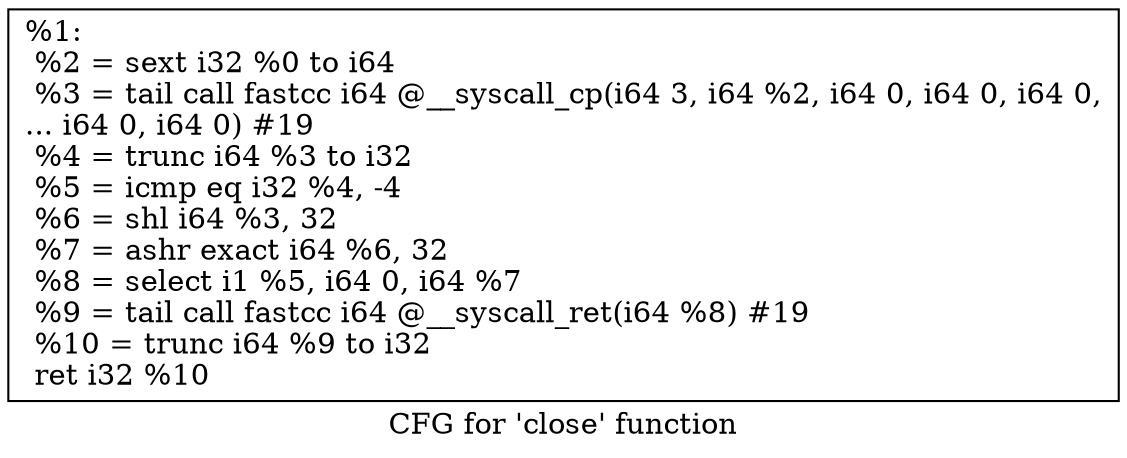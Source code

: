 digraph "CFG for 'close' function" {
	label="CFG for 'close' function";

	Node0x1f310b0 [shape=record,label="{%1:\l  %2 = sext i32 %0 to i64\l  %3 = tail call fastcc i64 @__syscall_cp(i64 3, i64 %2, i64 0, i64 0, i64 0,\l... i64 0, i64 0) #19\l  %4 = trunc i64 %3 to i32\l  %5 = icmp eq i32 %4, -4\l  %6 = shl i64 %3, 32\l  %7 = ashr exact i64 %6, 32\l  %8 = select i1 %5, i64 0, i64 %7\l  %9 = tail call fastcc i64 @__syscall_ret(i64 %8) #19\l  %10 = trunc i64 %9 to i32\l  ret i32 %10\l}"];
}
